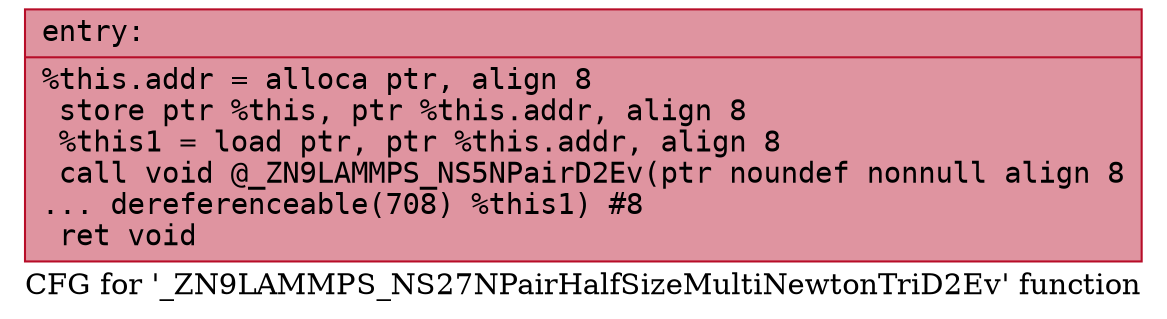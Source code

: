 digraph "CFG for '_ZN9LAMMPS_NS27NPairHalfSizeMultiNewtonTriD2Ev' function" {
	label="CFG for '_ZN9LAMMPS_NS27NPairHalfSizeMultiNewtonTriD2Ev' function";

	Node0x55d7b42ac1d0 [shape=record,color="#b70d28ff", style=filled, fillcolor="#b70d2870" fontname="Courier",label="{entry:\l|  %this.addr = alloca ptr, align 8\l  store ptr %this, ptr %this.addr, align 8\l  %this1 = load ptr, ptr %this.addr, align 8\l  call void @_ZN9LAMMPS_NS5NPairD2Ev(ptr noundef nonnull align 8\l... dereferenceable(708) %this1) #8\l  ret void\l}"];
}

